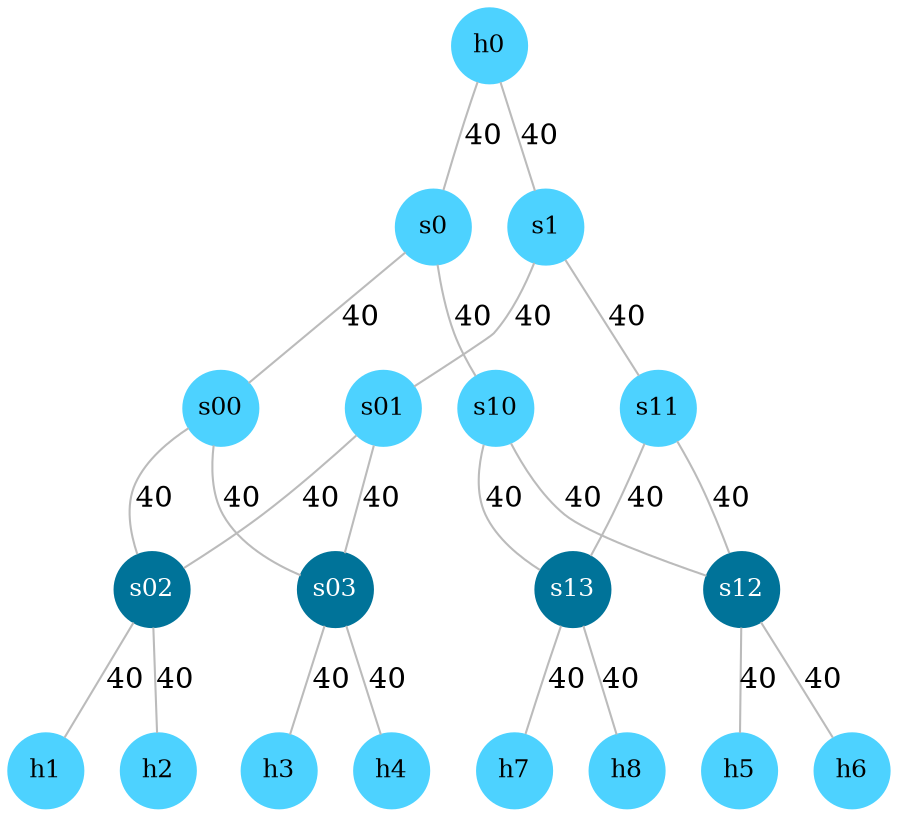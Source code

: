 graph networkGraphTest {
  node [
    shape = "circle",
    style = "filled",
    fontsize = 12,
    fixedsize = true
  ];

  edge [
    color = "#bbbbbb"
  ];

  // nodes with CPU
  node [
    color = "#007399",
    fillcolor = "#007399",
    fontcolor = white
  ];
  s02;
  s13;
  s12;
  s03;

  // nodes without CPU
  node [
    color = "#4dd2ff",
    fillcolor = "#4dd2ff",
    fontcolor = black
  ];
  h0;
  h1;
  h2;
  h3;
  h4;
  h5;
  h6;
  h7;
  h8;
  s00;
  s11;
  s10;
  s01;
  s0;
  s1;

  // edges
  s12 -- h5 [ label = "40" ];
  s02 -- h1 [ label = "40" ];
  s11 -- s13 [ label = "40" ];
  s10 -- s12 [ label = "40" ];
  s00 -- s03 [ label = "40" ];
  h0 -- s1 [ label = "40" ];
  s01 -- s02 [ label = "40" ];
  s0 -- s00 [ label = "40" ];
  s03 -- h4 [ label = "40" ];
  s0 -- s10 [ label = "40" ];
  s03 -- h3 [ label = "40" ];
  s02 -- h2 [ label = "40" ];
  s00 -- s02 [ label = "40" ];
  s10 -- s13 [ label = "40" ];
  s13 -- h7 [ label = "40" ];
  s11 -- s12 [ label = "40" ];
  s13 -- h8 [ label = "40" ];
  s1 -- s01 [ label = "40" ];
  s01 -- s03 [ label = "40" ];
  h0 -- s0 [ label = "40" ];
  s12 -- h6 [ label = "40" ];
  s1 -- s11 [ label = "40" ];
}